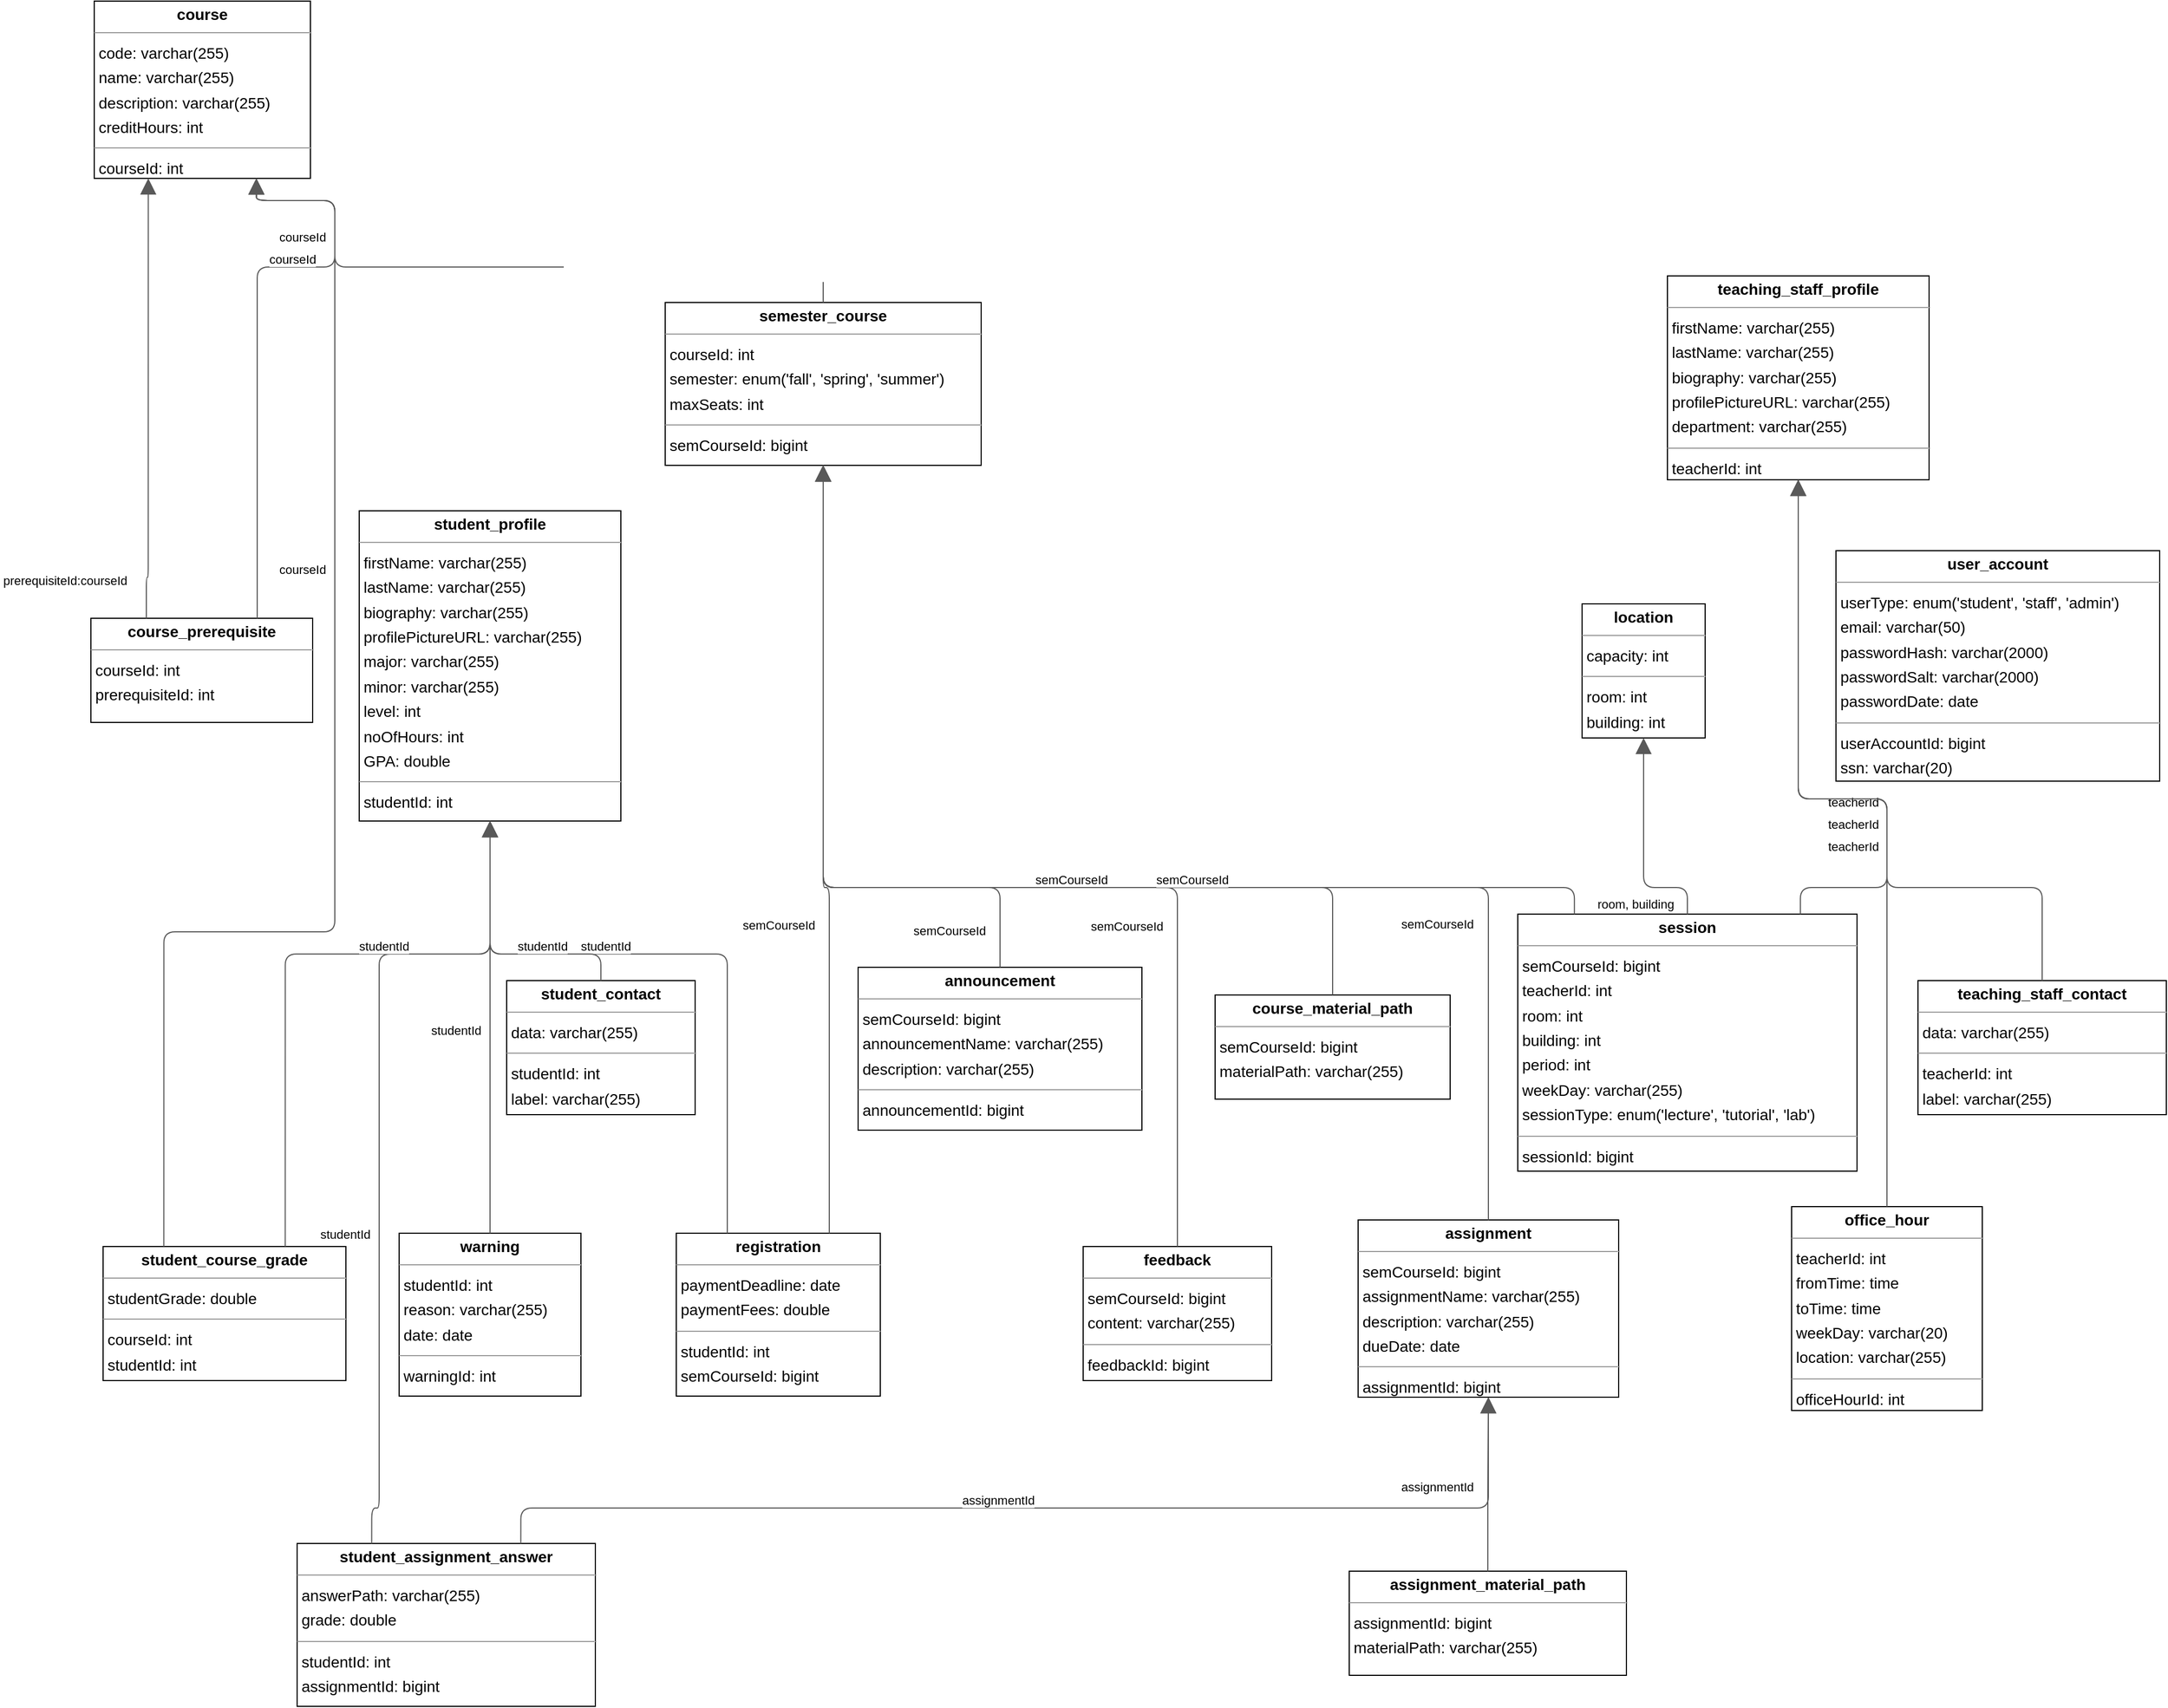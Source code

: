 <mxGraphModel dx="0" dy="0" grid="1" gridSize="10" guides="1" tooltips="1" connect="1" arrows="1" fold="1" page="0" pageScale="1" background="none" math="0" shadow="0">
  <root>
    <mxCell id="0" />
    <mxCell id="1" parent="0" />
    <mxCell id="node18" parent="1" vertex="1" value="&lt;p style=&quot;margin:0px;margin-top:4px;text-align:center;&quot;&gt;&lt;b&gt;announcement&lt;/b&gt;&lt;/p&gt;&lt;hr size=&quot;1&quot;/&gt;&lt;p style=&quot;margin:0 0 0 4px;line-height:1.6;&quot;&gt; semCourseId: bigint&lt;br/&gt; announcementName: varchar(255)&lt;br/&gt; description: varchar(255)&lt;/p&gt;&lt;hr size=&quot;1&quot;/&gt;&lt;p style=&quot;margin:0 0 0 4px;line-height:1.6;&quot;&gt; announcementId: bigint&lt;/p&gt;" style="verticalAlign=top;align=left;overflow=fill;fontSize=14;fontFamily=Helvetica;html=1;rounded=0;shadow=0;comic=0;labelBackgroundColor=none;strokeWidth=1;">
      <mxGeometry x="539" y="732" width="256" height="147" as="geometry" />
    </mxCell>
    <mxCell id="node12" parent="1" vertex="1" value="&lt;p style=&quot;margin:0px;margin-top:4px;text-align:center;&quot;&gt;&lt;b&gt;assignment&lt;/b&gt;&lt;/p&gt;&lt;hr size=&quot;1&quot;/&gt;&lt;p style=&quot;margin:0 0 0 4px;line-height:1.6;&quot;&gt; semCourseId: bigint&lt;br/&gt; assignmentName: varchar(255)&lt;br/&gt; description: varchar(255)&lt;br/&gt; dueDate: date&lt;/p&gt;&lt;hr size=&quot;1&quot;/&gt;&lt;p style=&quot;margin:0 0 0 4px;line-height:1.6;&quot;&gt; assignmentId: bigint&lt;/p&gt;" style="verticalAlign=top;align=left;overflow=fill;fontSize=14;fontFamily=Helvetica;html=1;rounded=0;shadow=0;comic=0;labelBackgroundColor=none;strokeWidth=1;">
      <mxGeometry x="990" y="960" width="235" height="160" as="geometry" />
    </mxCell>
    <mxCell id="node7" parent="1" vertex="1" value="&lt;p style=&quot;margin:0px;margin-top:4px;text-align:center;&quot;&gt;&lt;b&gt;assignment_material_path&lt;/b&gt;&lt;/p&gt;&lt;hr size=&quot;1&quot;/&gt;&lt;p style=&quot;margin:0 0 0 4px;line-height:1.6;&quot;&gt; assignmentId: bigint&lt;br/&gt; materialPath: varchar(255)&lt;/p&gt;" style="verticalAlign=top;align=left;overflow=fill;fontSize=14;fontFamily=Helvetica;html=1;rounded=0;shadow=0;comic=0;labelBackgroundColor=none;strokeWidth=1;">
      <mxGeometry x="982" y="1277" width="250" height="94" as="geometry" />
    </mxCell>
    <mxCell id="node14" parent="1" vertex="1" value="&lt;p style=&quot;margin:0px;margin-top:4px;text-align:center;&quot;&gt;&lt;b&gt;course&lt;/b&gt;&lt;/p&gt;&lt;hr size=&quot;1&quot;/&gt;&lt;p style=&quot;margin:0 0 0 4px;line-height:1.6;&quot;&gt; code: varchar(255)&lt;br/&gt; name: varchar(255)&lt;br/&gt; description: varchar(255)&lt;br/&gt; creditHours: int&lt;/p&gt;&lt;hr size=&quot;1&quot;/&gt;&lt;p style=&quot;margin:0 0 0 4px;line-height:1.6;&quot;&gt; courseId: int&lt;/p&gt;" style="verticalAlign=top;align=left;overflow=fill;fontSize=14;fontFamily=Helvetica;html=1;rounded=0;shadow=0;comic=0;labelBackgroundColor=none;strokeWidth=1;">
      <mxGeometry x="-150" y="-140" width="195" height="160" as="geometry" />
    </mxCell>
    <mxCell id="node17" parent="1" vertex="1" value="&lt;p style=&quot;margin:0px;margin-top:4px;text-align:center;&quot;&gt;&lt;b&gt;course_material_path&lt;/b&gt;&lt;/p&gt;&lt;hr size=&quot;1&quot;/&gt;&lt;p style=&quot;margin:0 0 0 4px;line-height:1.6;&quot;&gt; semCourseId: bigint&lt;br/&gt; materialPath: varchar(255)&lt;/p&gt;" style="verticalAlign=top;align=left;overflow=fill;fontSize=14;fontFamily=Helvetica;html=1;rounded=0;shadow=0;comic=0;labelBackgroundColor=none;strokeWidth=1;">
      <mxGeometry x="861" y="757" width="212" height="94" as="geometry" />
    </mxCell>
    <mxCell id="node3" parent="1" vertex="1" value="&lt;p style=&quot;margin:0px;margin-top:4px;text-align:center;&quot;&gt;&lt;b&gt;course_prerequisite&lt;/b&gt;&lt;/p&gt;&lt;hr size=&quot;1&quot;/&gt;&lt;p style=&quot;margin:0 0 0 4px;line-height:1.6;&quot;&gt; courseId: int&lt;br/&gt; prerequisiteId: int&lt;/p&gt;" style="verticalAlign=top;align=left;overflow=fill;fontSize=14;fontFamily=Helvetica;html=1;rounded=0;shadow=0;comic=0;labelBackgroundColor=none;strokeWidth=1;">
      <mxGeometry x="-153" y="417" width="200" height="94" as="geometry" />
    </mxCell>
    <mxCell id="node9" parent="1" vertex="1" value="&lt;p style=&quot;margin:0px;margin-top:4px;text-align:center;&quot;&gt;&lt;b&gt;feedback&lt;/b&gt;&lt;/p&gt;&lt;hr size=&quot;1&quot;/&gt;&lt;p style=&quot;margin:0 0 0 4px;line-height:1.6;&quot;&gt; semCourseId: bigint&lt;br/&gt; content: varchar(255)&lt;/p&gt;&lt;hr size=&quot;1&quot;/&gt;&lt;p style=&quot;margin:0 0 0 4px;line-height:1.6;&quot;&gt; feedbackId: bigint&lt;/p&gt;" style="verticalAlign=top;align=left;overflow=fill;fontSize=14;fontFamily=Helvetica;html=1;rounded=0;shadow=0;comic=0;labelBackgroundColor=none;strokeWidth=1;">
      <mxGeometry x="742" y="984" width="170" height="121" as="geometry" />
    </mxCell>
    <mxCell id="node10" parent="1" vertex="1" value="&lt;p style=&quot;margin:0px;margin-top:4px;text-align:center;&quot;&gt;&lt;b&gt;location&lt;/b&gt;&lt;/p&gt;&lt;hr size=&quot;1&quot;/&gt;&lt;p style=&quot;margin:0 0 0 4px;line-height:1.6;&quot;&gt; capacity: int&lt;/p&gt;&lt;hr size=&quot;1&quot;/&gt;&lt;p style=&quot;margin:0 0 0 4px;line-height:1.6;&quot;&gt; room: int&lt;br/&gt; building: int&lt;/p&gt;" style="verticalAlign=top;align=left;overflow=fill;fontSize=14;fontFamily=Helvetica;html=1;rounded=0;shadow=0;comic=0;labelBackgroundColor=none;strokeWidth=1;">
      <mxGeometry x="1192" y="404" width="111" height="121" as="geometry" />
    </mxCell>
    <mxCell id="node0" parent="1" vertex="1" value="&lt;p style=&quot;margin:0px;margin-top:4px;text-align:center;&quot;&gt;&lt;b&gt;office_hour&lt;/b&gt;&lt;/p&gt;&lt;hr size=&quot;1&quot;/&gt;&lt;p style=&quot;margin:0 0 0 4px;line-height:1.6;&quot;&gt; teacherId: int&lt;br/&gt; fromTime: time&lt;br/&gt; toTime: time&lt;br/&gt; weekDay: varchar(20)&lt;br/&gt; location: varchar(255)&lt;/p&gt;&lt;hr size=&quot;1&quot;/&gt;&lt;p style=&quot;margin:0 0 0 4px;line-height:1.6;&quot;&gt; officeHourId: int&lt;/p&gt;" style="verticalAlign=top;align=left;overflow=fill;fontSize=14;fontFamily=Helvetica;html=1;rounded=0;shadow=0;comic=0;labelBackgroundColor=none;strokeWidth=1;">
      <mxGeometry x="1381" y="948" width="172" height="184" as="geometry" />
    </mxCell>
    <mxCell id="node11" parent="1" vertex="1" value="&lt;p style=&quot;margin:0px;margin-top:4px;text-align:center;&quot;&gt;&lt;b&gt;registration&lt;/b&gt;&lt;/p&gt;&lt;hr size=&quot;1&quot;/&gt;&lt;p style=&quot;margin:0 0 0 4px;line-height:1.6;&quot;&gt; paymentDeadline: date&lt;br/&gt; paymentFees: double&lt;/p&gt;&lt;hr size=&quot;1&quot;/&gt;&lt;p style=&quot;margin:0 0 0 4px;line-height:1.6;&quot;&gt; studentId: int&lt;br/&gt; semCourseId: bigint&lt;/p&gt;" style="verticalAlign=top;align=left;overflow=fill;fontSize=14;fontFamily=Helvetica;html=1;rounded=0;shadow=0;comic=0;labelBackgroundColor=none;strokeWidth=1;">
      <mxGeometry x="375" y="972" width="184" height="147" as="geometry" />
    </mxCell>
    <mxCell id="node13" parent="1" vertex="1" value="&lt;p style=&quot;margin:0px;margin-top:4px;text-align:center;&quot;&gt;&lt;b&gt;semester_course&lt;/b&gt;&lt;/p&gt;&lt;hr size=&quot;1&quot;/&gt;&lt;p style=&quot;margin:0 0 0 4px;line-height:1.6;&quot;&gt; courseId: int&lt;br/&gt; semester: enum(&amp;#39;fall&amp;#39;, &amp;#39;spring&amp;#39;, &amp;#39;summer&amp;#39;)&lt;br/&gt; maxSeats: int&lt;/p&gt;&lt;hr size=&quot;1&quot;/&gt;&lt;p style=&quot;margin:0 0 0 4px;line-height:1.6;&quot;&gt; semCourseId: bigint&lt;/p&gt;" style="verticalAlign=top;align=left;overflow=fill;fontSize=14;fontFamily=Helvetica;html=1;rounded=0;shadow=0;comic=0;labelBackgroundColor=none;strokeWidth=1;">
      <mxGeometry x="365" y="132" width="285" height="147" as="geometry" />
    </mxCell>
    <mxCell id="node16" parent="1" vertex="1" value="&lt;p style=&quot;margin:0px;margin-top:4px;text-align:center;&quot;&gt;&lt;b&gt;session&lt;/b&gt;&lt;/p&gt;&lt;hr size=&quot;1&quot;/&gt;&lt;p style=&quot;margin:0 0 0 4px;line-height:1.6;&quot;&gt; semCourseId: bigint&lt;br/&gt; teacherId: int&lt;br/&gt; room: int&lt;br/&gt; building: int&lt;br/&gt; period: int&lt;br/&gt; weekDay: varchar(255)&lt;br/&gt; sessionType: enum(&amp;#39;lecture&amp;#39;, &amp;#39;tutorial&amp;#39;, &amp;#39;lab&amp;#39;)&lt;/p&gt;&lt;hr size=&quot;1&quot;/&gt;&lt;p style=&quot;margin:0 0 0 4px;line-height:1.6;&quot;&gt; sessionId: bigint&lt;/p&gt;" style="verticalAlign=top;align=left;overflow=fill;fontSize=14;fontFamily=Helvetica;html=1;rounded=0;shadow=0;comic=0;labelBackgroundColor=none;strokeWidth=1;">
      <mxGeometry x="1134" y="684" width="306" height="232" as="geometry" />
    </mxCell>
    <mxCell id="node4" parent="1" vertex="1" value="&lt;p style=&quot;margin:0px;margin-top:4px;text-align:center;&quot;&gt;&lt;b&gt;student_assignment_answer&lt;/b&gt;&lt;/p&gt;&lt;hr size=&quot;1&quot;/&gt;&lt;p style=&quot;margin:0 0 0 4px;line-height:1.6;&quot;&gt; answerPath: varchar(255)&lt;br/&gt; grade: double&lt;/p&gt;&lt;hr size=&quot;1&quot;/&gt;&lt;p style=&quot;margin:0 0 0 4px;line-height:1.6;&quot;&gt; studentId: int&lt;br/&gt; assignmentId: bigint&lt;/p&gt;" style="verticalAlign=top;align=left;overflow=fill;fontSize=14;fontFamily=Helvetica;html=1;rounded=0;shadow=0;comic=0;labelBackgroundColor=none;strokeWidth=1;">
      <mxGeometry x="33" y="1252" width="269" height="147" as="geometry" />
    </mxCell>
    <mxCell id="node1" parent="1" vertex="1" value="&lt;p style=&quot;margin:0px;margin-top:4px;text-align:center;&quot;&gt;&lt;b&gt;student_contact&lt;/b&gt;&lt;/p&gt;&lt;hr size=&quot;1&quot;/&gt;&lt;p style=&quot;margin:0 0 0 4px;line-height:1.6;&quot;&gt; data: varchar(255)&lt;/p&gt;&lt;hr size=&quot;1&quot;/&gt;&lt;p style=&quot;margin:0 0 0 4px;line-height:1.6;&quot;&gt; studentId: int&lt;br/&gt; label: varchar(255)&lt;/p&gt;" style="verticalAlign=top;align=left;overflow=fill;fontSize=14;fontFamily=Helvetica;html=1;rounded=0;shadow=0;comic=0;labelBackgroundColor=none;strokeWidth=1;">
      <mxGeometry x="222" y="744" width="170" height="121" as="geometry" />
    </mxCell>
    <mxCell id="node6" parent="1" vertex="1" value="&lt;p style=&quot;margin:0px;margin-top:4px;text-align:center;&quot;&gt;&lt;b&gt;student_course_grade&lt;/b&gt;&lt;/p&gt;&lt;hr size=&quot;1&quot;/&gt;&lt;p style=&quot;margin:0 0 0 4px;line-height:1.6;&quot;&gt; studentGrade: double&lt;/p&gt;&lt;hr size=&quot;1&quot;/&gt;&lt;p style=&quot;margin:0 0 0 4px;line-height:1.6;&quot;&gt; courseId: int&lt;br/&gt; studentId: int&lt;/p&gt;" style="verticalAlign=top;align=left;overflow=fill;fontSize=14;fontFamily=Helvetica;html=1;rounded=0;shadow=0;comic=0;labelBackgroundColor=none;strokeWidth=1;">
      <mxGeometry x="-142" y="984" width="219" height="121" as="geometry" />
    </mxCell>
    <mxCell id="node15" parent="1" vertex="1" value="&lt;p style=&quot;margin:0px;margin-top:4px;text-align:center;&quot;&gt;&lt;b&gt;student_profile&lt;/b&gt;&lt;/p&gt;&lt;hr size=&quot;1&quot;/&gt;&lt;p style=&quot;margin:0 0 0 4px;line-height:1.6;&quot;&gt; firstName: varchar(255)&lt;br/&gt; lastName: varchar(255)&lt;br/&gt; biography: varchar(255)&lt;br/&gt; profilePictureURL: varchar(255)&lt;br/&gt; major: varchar(255)&lt;br/&gt; minor: varchar(255)&lt;br/&gt; level: int&lt;br/&gt; noOfHours: int&lt;br/&gt; GPA: double&lt;/p&gt;&lt;hr size=&quot;1&quot;/&gt;&lt;p style=&quot;margin:0 0 0 4px;line-height:1.6;&quot;&gt; studentId: int&lt;/p&gt;" style="verticalAlign=top;align=left;overflow=fill;fontSize=14;fontFamily=Helvetica;html=1;rounded=0;shadow=0;comic=0;labelBackgroundColor=none;strokeWidth=1;">
      <mxGeometry x="89" y="320" width="236" height="280" as="geometry" />
    </mxCell>
    <mxCell id="node5" parent="1" vertex="1" value="&lt;p style=&quot;margin:0px;margin-top:4px;text-align:center;&quot;&gt;&lt;b&gt;teaching_staff_contact&lt;/b&gt;&lt;/p&gt;&lt;hr size=&quot;1&quot;/&gt;&lt;p style=&quot;margin:0 0 0 4px;line-height:1.6;&quot;&gt; data: varchar(255)&lt;/p&gt;&lt;hr size=&quot;1&quot;/&gt;&lt;p style=&quot;margin:0 0 0 4px;line-height:1.6;&quot;&gt; teacherId: int&lt;br/&gt; label: varchar(255)&lt;/p&gt;" style="verticalAlign=top;align=left;overflow=fill;fontSize=14;fontFamily=Helvetica;html=1;rounded=0;shadow=0;comic=0;labelBackgroundColor=none;strokeWidth=1;">
      <mxGeometry x="1495" y="744" width="224" height="121" as="geometry" />
    </mxCell>
    <mxCell id="node19" parent="1" vertex="1" value="&lt;p style=&quot;margin:0px;margin-top:4px;text-align:center;&quot;&gt;&lt;b&gt;teaching_staff_profile&lt;/b&gt;&lt;/p&gt;&lt;hr size=&quot;1&quot;/&gt;&lt;p style=&quot;margin:0 0 0 4px;line-height:1.6;&quot;&gt; firstName: varchar(255)&lt;br/&gt; lastName: varchar(255)&lt;br/&gt; biography: varchar(255)&lt;br/&gt; profilePictureURL: varchar(255)&lt;br/&gt; department: varchar(255)&lt;/p&gt;&lt;hr size=&quot;1&quot;/&gt;&lt;p style=&quot;margin:0 0 0 4px;line-height:1.6;&quot;&gt; teacherId: int&lt;/p&gt;" style="verticalAlign=top;align=left;overflow=fill;fontSize=14;fontFamily=Helvetica;html=1;rounded=0;shadow=0;comic=0;labelBackgroundColor=none;strokeWidth=1;">
      <mxGeometry x="1269" y="108" width="236" height="184" as="geometry" />
    </mxCell>
    <mxCell id="node2" parent="1" vertex="1" value="&lt;p style=&quot;margin:0px;margin-top:4px;text-align:center;&quot;&gt;&lt;b&gt;user_account&lt;/b&gt;&lt;/p&gt;&lt;hr size=&quot;1&quot;/&gt;&lt;p style=&quot;margin:0 0 0 4px;line-height:1.6;&quot;&gt; userType: enum(&amp;#39;student&amp;#39;, &amp;#39;staff&amp;#39;, &amp;#39;admin&amp;#39;)&lt;br/&gt; email: varchar(50)&lt;br/&gt; passwordHash: varchar(2000)&lt;br/&gt; passwordSalt: varchar(2000)&lt;br/&gt; passwordDate: date&lt;/p&gt;&lt;hr size=&quot;1&quot;/&gt;&lt;p style=&quot;margin:0 0 0 4px;line-height:1.6;&quot;&gt; userAccountId: bigint&lt;br/&gt; ssn: varchar(20)&lt;/p&gt;" style="verticalAlign=top;align=left;overflow=fill;fontSize=14;fontFamily=Helvetica;html=1;rounded=0;shadow=0;comic=0;labelBackgroundColor=none;strokeWidth=1;">
      <mxGeometry x="1421" y="356" width="292" height="208" as="geometry" />
    </mxCell>
    <mxCell id="node8" parent="1" vertex="1" value="&lt;p style=&quot;margin:0px;margin-top:4px;text-align:center;&quot;&gt;&lt;b&gt;warning&lt;/b&gt;&lt;/p&gt;&lt;hr size=&quot;1&quot;/&gt;&lt;p style=&quot;margin:0 0 0 4px;line-height:1.6;&quot;&gt; studentId: int&lt;br/&gt; reason: varchar(255)&lt;br/&gt; date: date&lt;/p&gt;&lt;hr size=&quot;1&quot;/&gt;&lt;p style=&quot;margin:0 0 0 4px;line-height:1.6;&quot;&gt; warningId: int&lt;/p&gt;" style="verticalAlign=top;align=left;overflow=fill;fontSize=14;fontFamily=Helvetica;html=1;rounded=0;shadow=0;comic=0;labelBackgroundColor=none;strokeWidth=1;">
      <mxGeometry x="125" y="972" width="164" height="147" as="geometry" />
    </mxCell>
    <mxCell id="edge13" edge="1" value="" parent="1" source="node18" target="node13" style="html=1;rounded=1;edgeStyle=orthogonalEdgeStyle;dashed=0;startArrow=none;endArrow=block;endSize=12;strokeColor=#595959;exitX=0.500;exitY=0.000;exitDx=0;exitDy=0;entryX=0.500;entryY=1.000;entryDx=0;entryDy=0;">
      <mxGeometry width="50" height="50" relative="1" as="geometry">
        <Array as="points">
          <mxPoint x="667" y="660" />
          <mxPoint x="507" y="660" />
        </Array>
      </mxGeometry>
    </mxCell>
    <mxCell id="label80" parent="edge13" vertex="1" connectable="0" value="semCourseId" style="edgeLabel;resizable=0;html=1;align=left;verticalAlign=top;strokeColor=default;">
      <mxGeometry x="587" y="686" as="geometry" />
    </mxCell>
    <mxCell id="edge12" edge="1" value="" parent="1" source="node12" target="node13" style="html=1;rounded=1;edgeStyle=orthogonalEdgeStyle;dashed=0;startArrow=none;endArrow=block;endSize=12;strokeColor=#595959;exitX=0.500;exitY=0.000;exitDx=0;exitDy=0;entryX=0.500;entryY=1.000;entryDx=0;entryDy=0;">
      <mxGeometry width="50" height="50" relative="1" as="geometry">
        <Array as="points">
          <mxPoint x="1107" y="660" />
          <mxPoint x="507" y="660" />
        </Array>
      </mxGeometry>
    </mxCell>
    <mxCell id="label74" parent="edge12" vertex="1" connectable="0" value="semCourseId" style="edgeLabel;resizable=0;html=1;align=left;verticalAlign=top;strokeColor=default;">
      <mxGeometry x="1027" y="680" as="geometry" />
    </mxCell>
    <mxCell id="edge16" edge="1" value="" parent="1" source="node7" target="node12" style="html=1;rounded=1;edgeStyle=orthogonalEdgeStyle;dashed=0;startArrow=none;endArrow=block;endSize=12;strokeColor=#595959;exitX=0.500;exitY=0.000;exitDx=0;exitDy=0;entryX=0.500;entryY=1.000;entryDx=0;entryDy=0;">
      <mxGeometry width="50" height="50" relative="1" as="geometry">
        <Array as="points" />
      </mxGeometry>
    </mxCell>
    <mxCell id="label98" parent="edge16" vertex="1" connectable="0" value="assignmentId" style="edgeLabel;resizable=0;html=1;align=left;verticalAlign=top;strokeColor=default;">
      <mxGeometry x="1027" y="1188" as="geometry" />
    </mxCell>
    <mxCell id="edge3" edge="1" value="" parent="1" source="node17" target="node13" style="html=1;rounded=1;edgeStyle=orthogonalEdgeStyle;dashed=0;startArrow=none;endArrow=block;endSize=12;strokeColor=#595959;exitX=0.500;exitY=0.001;exitDx=0;exitDy=0;entryX=0.500;entryY=1.000;entryDx=0;entryDy=0;">
      <mxGeometry width="50" height="50" relative="1" as="geometry">
        <Array as="points">
          <mxPoint x="967" y="660" />
          <mxPoint x="507" y="660" />
        </Array>
      </mxGeometry>
    </mxCell>
    <mxCell id="label20" parent="edge3" vertex="1" connectable="0" value="semCourseId" style="edgeLabel;resizable=0;html=1;align=left;verticalAlign=top;strokeColor=default;">
      <mxGeometry x="697" y="640" as="geometry" />
    </mxCell>
    <mxCell id="edge6" edge="1" value="" parent="1" source="node3" target="node14" style="html=1;rounded=1;edgeStyle=orthogonalEdgeStyle;dashed=0;startArrow=none;endArrow=block;endSize=12;strokeColor=#595959;exitX=0.750;exitY=0.000;exitDx=0;exitDy=0;entryX=0.750;entryY=1.000;entryDx=0;entryDy=0;">
      <mxGeometry width="50" height="50" relative="1" as="geometry">
        <Array as="points">
          <mxPoint x="-3" y="100" />
          <mxPoint x="67" y="100" />
          <mxPoint x="67" y="40" />
          <mxPoint x="-4" y="40" />
        </Array>
      </mxGeometry>
    </mxCell>
    <mxCell id="label38" parent="edge6" vertex="1" connectable="0" value="courseId" style="edgeLabel;resizable=0;html=1;align=left;verticalAlign=top;strokeColor=default;">
      <mxGeometry x="6" y="80" as="geometry" />
    </mxCell>
    <mxCell id="edge7" edge="1" value="" parent="1" source="node3" target="node14" style="html=1;rounded=1;edgeStyle=orthogonalEdgeStyle;dashed=0;startArrow=none;endArrow=block;endSize=12;strokeColor=#595959;exitX=0.250;exitY=0.000;exitDx=0;exitDy=0;entryX=0.250;entryY=1.000;entryDx=0;entryDy=0;">
      <mxGeometry width="50" height="50" relative="1" as="geometry">
        <Array as="points">
          <mxPoint x="-103" y="380" />
          <mxPoint x="-102" y="380" />
        </Array>
      </mxGeometry>
    </mxCell>
    <mxCell id="label44" parent="edge7" vertex="1" connectable="0" value="prerequisiteId:courseId" style="edgeLabel;resizable=0;html=1;align=left;verticalAlign=top;strokeColor=default;">
      <mxGeometry x="-234" y="370" as="geometry" />
    </mxCell>
    <mxCell id="edge0" edge="1" value="" parent="1" source="node9" target="node13" style="html=1;rounded=1;edgeStyle=orthogonalEdgeStyle;dashed=0;startArrow=none;endArrow=block;endSize=12;strokeColor=#595959;exitX=0.500;exitY=0.000;exitDx=0;exitDy=0;entryX=0.500;entryY=1.000;entryDx=0;entryDy=0;">
      <mxGeometry width="50" height="50" relative="1" as="geometry">
        <Array as="points">
          <mxPoint x="827" y="660" />
          <mxPoint x="507" y="660" />
        </Array>
      </mxGeometry>
    </mxCell>
    <mxCell id="label2" parent="edge0" vertex="1" connectable="0" value="semCourseId" style="edgeLabel;resizable=0;html=1;align=left;verticalAlign=top;strokeColor=default;">
      <mxGeometry x="747" y="682" as="geometry" />
    </mxCell>
    <mxCell id="edge2" edge="1" value="" parent="1" source="node0" target="node19" style="html=1;rounded=1;edgeStyle=orthogonalEdgeStyle;dashed=0;startArrow=none;endArrow=block;endSize=12;strokeColor=#595959;exitX=0.500;exitY=0.000;exitDx=0;exitDy=0;entryX=0.500;entryY=1.000;entryDx=0;entryDy=0;">
      <mxGeometry width="50" height="50" relative="1" as="geometry">
        <Array as="points">
          <mxPoint x="1467" y="580" />
          <mxPoint x="1387" y="580" />
        </Array>
      </mxGeometry>
    </mxCell>
    <mxCell id="label14" parent="edge2" vertex="1" connectable="0" value="teacherId" style="edgeLabel;resizable=0;html=1;align=left;verticalAlign=top;strokeColor=default;">
      <mxGeometry x="1412" y="570" as="geometry" />
    </mxCell>
    <mxCell id="edge17" edge="1" value="" parent="1" source="node11" target="node13" style="html=1;rounded=1;edgeStyle=orthogonalEdgeStyle;dashed=0;startArrow=none;endArrow=block;endSize=12;strokeColor=#595959;exitX=0.750;exitY=0.000;exitDx=0;exitDy=0;entryX=0.500;entryY=1.000;entryDx=0;entryDy=0;">
      <mxGeometry width="50" height="50" relative="1" as="geometry">
        <Array as="points">
          <mxPoint x="513" y="660" />
          <mxPoint x="507" y="660" />
        </Array>
      </mxGeometry>
    </mxCell>
    <mxCell id="label104" parent="edge17" vertex="1" connectable="0" value="semCourseId" style="edgeLabel;resizable=0;html=1;align=left;verticalAlign=top;strokeColor=default;">
      <mxGeometry x="433" y="681" as="geometry" />
    </mxCell>
    <mxCell id="edge15" edge="1" value="" parent="1" source="node11" target="node15" style="html=1;rounded=1;edgeStyle=orthogonalEdgeStyle;dashed=0;startArrow=none;endArrow=block;endSize=12;strokeColor=#595959;exitX=0.250;exitY=0.000;exitDx=0;exitDy=0;entryX=0.500;entryY=1.000;entryDx=0;entryDy=0;">
      <mxGeometry width="50" height="50" relative="1" as="geometry">
        <Array as="points">
          <mxPoint x="421" y="720" />
          <mxPoint x="207" y="720" />
        </Array>
      </mxGeometry>
    </mxCell>
    <mxCell id="label92" parent="edge15" vertex="1" connectable="0" value="studentId" style="edgeLabel;resizable=0;html=1;align=left;verticalAlign=top;strokeColor=default;">
      <mxGeometry x="287" y="700" as="geometry" />
    </mxCell>
    <mxCell id="edge5" edge="1" value="" parent="1" source="node13" target="node14" style="html=1;rounded=1;edgeStyle=orthogonalEdgeStyle;dashed=0;startArrow=none;endArrow=block;endSize=12;strokeColor=#595959;exitX=0.500;exitY=0.000;exitDx=0;exitDy=0;entryX=0.750;entryY=1.000;entryDx=0;entryDy=0;">
      <mxGeometry width="50" height="50" relative="1" as="geometry">
        <Array as="points">
          <mxPoint x="507" y="100" />
          <mxPoint x="67" y="100" />
          <mxPoint x="67" y="40" />
          <mxPoint x="-4" y="40" />
        </Array>
      </mxGeometry>
    </mxCell>
    <mxCell id="label32" parent="edge5" vertex="1" connectable="0" value="courseId" style="edgeLabel;resizable=0;html=1;align=left;verticalAlign=top;strokeColor=default;">
      <mxGeometry x="15" y="60" as="geometry" />
    </mxCell>
    <mxCell id="edge4" edge="1" value="" parent="1" source="node16" target="node10" style="html=1;rounded=1;edgeStyle=orthogonalEdgeStyle;dashed=0;startArrow=none;endArrow=block;endSize=12;strokeColor=#595959;exitX=0.500;exitY=0.000;exitDx=0;exitDy=0;entryX=0.500;entryY=1.000;entryDx=0;entryDy=0;">
      <mxGeometry width="50" height="50" relative="1" as="geometry">
        <Array as="points">
          <mxPoint x="1287" y="660" />
          <mxPoint x="1247" y="660" />
        </Array>
      </mxGeometry>
    </mxCell>
    <mxCell id="label26" parent="edge4" vertex="1" connectable="0" value="room, building" style="edgeLabel;resizable=0;html=1;align=left;verticalAlign=top;strokeColor=default;">
      <mxGeometry x="1204" y="662" as="geometry" />
    </mxCell>
    <mxCell id="edge11" edge="1" value="" parent="1" source="node16" target="node13" style="html=1;rounded=1;edgeStyle=orthogonalEdgeStyle;dashed=0;startArrow=none;endArrow=block;endSize=12;strokeColor=#595959;exitX=0.167;exitY=0.000;exitDx=0;exitDy=0;entryX=0.500;entryY=1.000;entryDx=0;entryDy=0;">
      <mxGeometry width="50" height="50" relative="1" as="geometry">
        <Array as="points">
          <mxPoint x="1185" y="660" />
          <mxPoint x="507" y="660" />
        </Array>
      </mxGeometry>
    </mxCell>
    <mxCell id="label68" parent="edge11" vertex="1" connectable="0" value="semCourseId" style="edgeLabel;resizable=0;html=1;align=left;verticalAlign=top;strokeColor=default;">
      <mxGeometry x="806" y="640" as="geometry" />
    </mxCell>
    <mxCell id="edge10" edge="1" value="" parent="1" source="node16" target="node19" style="html=1;rounded=1;edgeStyle=orthogonalEdgeStyle;dashed=0;startArrow=none;endArrow=block;endSize=12;strokeColor=#595959;exitX=0.833;exitY=0.000;exitDx=0;exitDy=0;entryX=0.500;entryY=1.000;entryDx=0;entryDy=0;">
      <mxGeometry width="50" height="50" relative="1" as="geometry">
        <Array as="points">
          <mxPoint x="1389" y="660" />
          <mxPoint x="1467" y="660" />
          <mxPoint x="1467" y="580" />
          <mxPoint x="1387" y="580" />
        </Array>
      </mxGeometry>
    </mxCell>
    <mxCell id="label62" parent="edge10" vertex="1" connectable="0" value="teacherId" style="edgeLabel;resizable=0;html=1;align=left;verticalAlign=top;strokeColor=default;">
      <mxGeometry x="1412" y="590" as="geometry" />
    </mxCell>
    <mxCell id="edge18" edge="1" value="" parent="1" source="node4" target="node12" style="html=1;rounded=1;edgeStyle=orthogonalEdgeStyle;dashed=0;startArrow=none;endArrow=block;endSize=12;strokeColor=#595959;exitX=0.750;exitY=0.000;exitDx=0;exitDy=0;entryX=0.500;entryY=1.000;entryDx=0;entryDy=0;">
      <mxGeometry width="50" height="50" relative="1" as="geometry">
        <Array as="points">
          <mxPoint x="234" y="1220" />
          <mxPoint x="1107" y="1220" />
        </Array>
      </mxGeometry>
    </mxCell>
    <mxCell id="label110" parent="edge18" vertex="1" connectable="0" value="assignmentId" style="edgeLabel;resizable=0;html=1;align=left;verticalAlign=top;strokeColor=default;">
      <mxGeometry x="631" y="1200" as="geometry" />
    </mxCell>
    <mxCell id="edge1" edge="1" value="" parent="1" source="node4" target="node15" style="html=1;rounded=1;edgeStyle=orthogonalEdgeStyle;dashed=0;startArrow=none;endArrow=block;endSize=12;strokeColor=#595959;exitX=0.250;exitY=0.000;exitDx=0;exitDy=0;entryX=0.500;entryY=1.000;entryDx=0;entryDy=0;">
      <mxGeometry width="50" height="50" relative="1" as="geometry">
        <Array as="points">
          <mxPoint x="100" y="1220" />
          <mxPoint x="107" y="1220" />
          <mxPoint x="107" y="720" />
          <mxPoint x="207" y="720" />
        </Array>
      </mxGeometry>
    </mxCell>
    <mxCell id="label8" parent="edge1" vertex="1" connectable="0" value="studentId" style="edgeLabel;resizable=0;html=1;align=left;verticalAlign=top;strokeColor=default;">
      <mxGeometry x="52" y="960" as="geometry" />
    </mxCell>
    <mxCell id="edge9" edge="1" value="" parent="1" source="node1" target="node15" style="html=1;rounded=1;edgeStyle=orthogonalEdgeStyle;dashed=0;startArrow=none;endArrow=block;endSize=12;strokeColor=#595959;exitX=0.500;exitY=0.000;exitDx=0;exitDy=0;entryX=0.500;entryY=1.000;entryDx=0;entryDy=0;">
      <mxGeometry width="50" height="50" relative="1" as="geometry">
        <Array as="points">
          <mxPoint x="307" y="720" />
          <mxPoint x="207" y="720" />
        </Array>
      </mxGeometry>
    </mxCell>
    <mxCell id="label56" parent="edge9" vertex="1" connectable="0" value="studentId" style="edgeLabel;resizable=0;html=1;align=left;verticalAlign=top;strokeColor=default;">
      <mxGeometry x="230" y="700" as="geometry" />
    </mxCell>
    <mxCell id="edge8" edge="1" value="" parent="1" source="node6" target="node14" style="html=1;rounded=1;edgeStyle=orthogonalEdgeStyle;dashed=0;startArrow=none;endArrow=block;endSize=12;strokeColor=#595959;exitX=0.250;exitY=0.000;exitDx=0;exitDy=0;entryX=0.750;entryY=1.000;entryDx=0;entryDy=0;">
      <mxGeometry width="50" height="50" relative="1" as="geometry">
        <Array as="points">
          <mxPoint x="-88" y="700" />
          <mxPoint x="67" y="700" />
          <mxPoint x="67" y="40" />
          <mxPoint x="-4" y="40" />
        </Array>
      </mxGeometry>
    </mxCell>
    <mxCell id="label50" parent="edge8" vertex="1" connectable="0" value="courseId" style="edgeLabel;resizable=0;html=1;align=left;verticalAlign=top;strokeColor=default;">
      <mxGeometry x="15" y="360" as="geometry" />
    </mxCell>
    <mxCell id="edge19" edge="1" value="" parent="1" source="node6" target="node15" style="html=1;rounded=1;edgeStyle=orthogonalEdgeStyle;dashed=0;startArrow=none;endArrow=block;endSize=12;strokeColor=#595959;exitX=0.750;exitY=0.000;exitDx=0;exitDy=0;entryX=0.500;entryY=1.000;entryDx=0;entryDy=0;">
      <mxGeometry width="50" height="50" relative="1" as="geometry">
        <Array as="points">
          <mxPoint x="22" y="720" />
          <mxPoint x="207" y="720" />
        </Array>
      </mxGeometry>
    </mxCell>
    <mxCell id="label116" parent="edge19" vertex="1" connectable="0" value="studentId" style="edgeLabel;resizable=0;html=1;align=left;verticalAlign=top;strokeColor=default;">
      <mxGeometry x="87" y="700" as="geometry" />
    </mxCell>
    <mxCell id="edge14" edge="1" value="" parent="1" source="node5" target="node19" style="html=1;rounded=1;edgeStyle=orthogonalEdgeStyle;dashed=0;startArrow=none;endArrow=block;endSize=12;strokeColor=#595959;exitX=0.500;exitY=0.000;exitDx=0;exitDy=0;entryX=0.500;entryY=1.000;entryDx=0;entryDy=0;">
      <mxGeometry width="50" height="50" relative="1" as="geometry">
        <Array as="points">
          <mxPoint x="1607" y="660" />
          <mxPoint x="1467" y="660" />
          <mxPoint x="1467" y="580" />
          <mxPoint x="1387" y="580" />
        </Array>
      </mxGeometry>
    </mxCell>
    <mxCell id="label86" parent="edge14" vertex="1" connectable="0" value="teacherId" style="edgeLabel;resizable=0;html=1;align=left;verticalAlign=top;strokeColor=default;">
      <mxGeometry x="1412" y="610" as="geometry" />
    </mxCell>
    <mxCell id="edge20" edge="1" value="" parent="1" source="node8" target="node15" style="html=1;rounded=1;edgeStyle=orthogonalEdgeStyle;dashed=0;startArrow=none;endArrow=block;endSize=12;strokeColor=#595959;exitX=0.500;exitY=0.000;exitDx=0;exitDy=0;entryX=0.500;entryY=1.000;entryDx=0;entryDy=0;">
      <mxGeometry width="50" height="50" relative="1" as="geometry">
        <Array as="points" />
      </mxGeometry>
    </mxCell>
    <mxCell id="label122" parent="edge20" vertex="1" connectable="0" value="studentId" style="edgeLabel;resizable=0;html=1;align=left;verticalAlign=top;strokeColor=default;">
      <mxGeometry x="152" y="776" as="geometry" />
    </mxCell>
  </root>
</mxGraphModel>